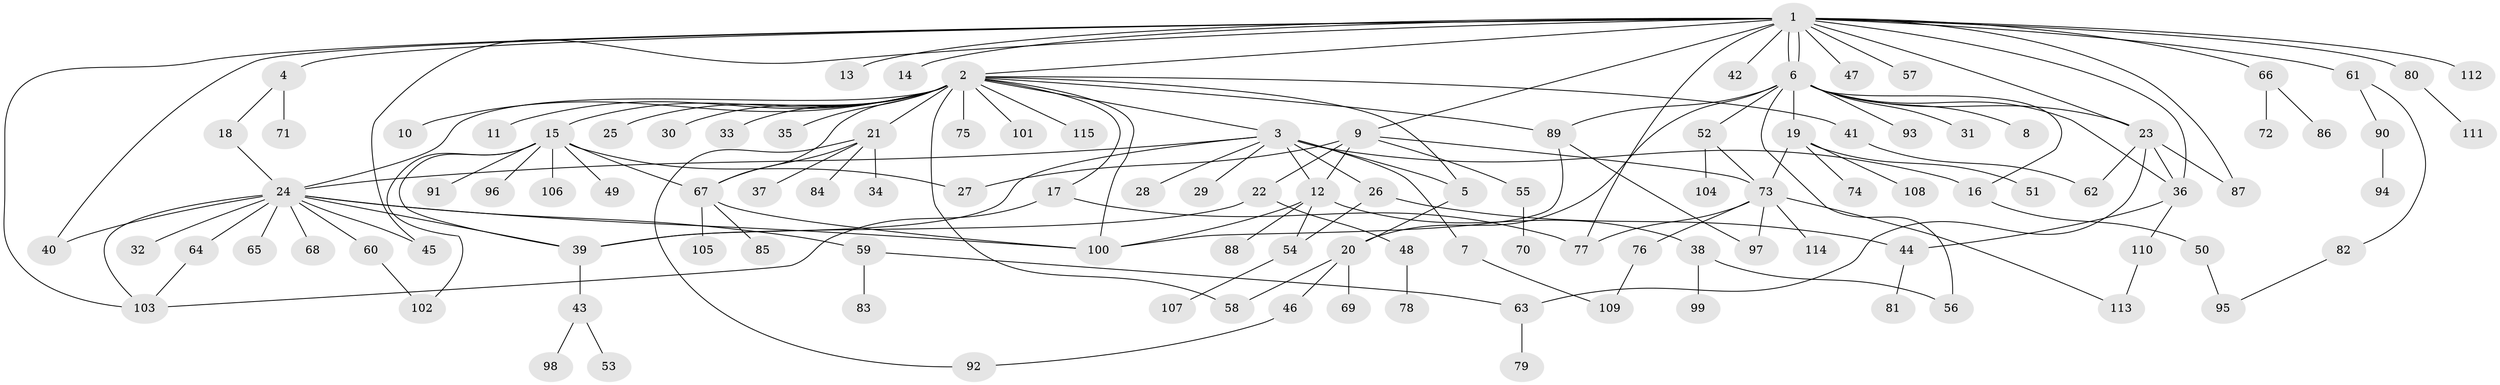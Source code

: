 // Generated by graph-tools (version 1.1) at 2025/48/03/09/25 04:48:51]
// undirected, 115 vertices, 157 edges
graph export_dot {
graph [start="1"]
  node [color=gray90,style=filled];
  1;
  2;
  3;
  4;
  5;
  6;
  7;
  8;
  9;
  10;
  11;
  12;
  13;
  14;
  15;
  16;
  17;
  18;
  19;
  20;
  21;
  22;
  23;
  24;
  25;
  26;
  27;
  28;
  29;
  30;
  31;
  32;
  33;
  34;
  35;
  36;
  37;
  38;
  39;
  40;
  41;
  42;
  43;
  44;
  45;
  46;
  47;
  48;
  49;
  50;
  51;
  52;
  53;
  54;
  55;
  56;
  57;
  58;
  59;
  60;
  61;
  62;
  63;
  64;
  65;
  66;
  67;
  68;
  69;
  70;
  71;
  72;
  73;
  74;
  75;
  76;
  77;
  78;
  79;
  80;
  81;
  82;
  83;
  84;
  85;
  86;
  87;
  88;
  89;
  90;
  91;
  92;
  93;
  94;
  95;
  96;
  97;
  98;
  99;
  100;
  101;
  102;
  103;
  104;
  105;
  106;
  107;
  108;
  109;
  110;
  111;
  112;
  113;
  114;
  115;
  1 -- 2;
  1 -- 4;
  1 -- 6;
  1 -- 6;
  1 -- 9;
  1 -- 13;
  1 -- 14;
  1 -- 23;
  1 -- 36;
  1 -- 40;
  1 -- 42;
  1 -- 45;
  1 -- 47;
  1 -- 57;
  1 -- 61;
  1 -- 66;
  1 -- 77;
  1 -- 80;
  1 -- 87;
  1 -- 103;
  1 -- 112;
  2 -- 3;
  2 -- 5;
  2 -- 10;
  2 -- 11;
  2 -- 15;
  2 -- 17;
  2 -- 21;
  2 -- 24;
  2 -- 25;
  2 -- 30;
  2 -- 33;
  2 -- 35;
  2 -- 41;
  2 -- 58;
  2 -- 67;
  2 -- 75;
  2 -- 89;
  2 -- 100;
  2 -- 101;
  2 -- 115;
  3 -- 5;
  3 -- 7;
  3 -- 12;
  3 -- 16;
  3 -- 24;
  3 -- 26;
  3 -- 28;
  3 -- 29;
  3 -- 39;
  4 -- 18;
  4 -- 71;
  5 -- 20;
  6 -- 8;
  6 -- 16;
  6 -- 19;
  6 -- 20;
  6 -- 23;
  6 -- 31;
  6 -- 36;
  6 -- 52;
  6 -- 56;
  6 -- 89;
  6 -- 93;
  7 -- 109;
  9 -- 12;
  9 -- 22;
  9 -- 27;
  9 -- 55;
  9 -- 73;
  12 -- 38;
  12 -- 54;
  12 -- 88;
  12 -- 100;
  15 -- 27;
  15 -- 39;
  15 -- 49;
  15 -- 67;
  15 -- 91;
  15 -- 96;
  15 -- 102;
  15 -- 106;
  16 -- 50;
  17 -- 77;
  17 -- 103;
  18 -- 24;
  19 -- 51;
  19 -- 73;
  19 -- 74;
  19 -- 108;
  20 -- 46;
  20 -- 58;
  20 -- 69;
  21 -- 34;
  21 -- 37;
  21 -- 67;
  21 -- 84;
  21 -- 92;
  22 -- 39;
  22 -- 48;
  23 -- 36;
  23 -- 62;
  23 -- 63;
  23 -- 87;
  24 -- 32;
  24 -- 39;
  24 -- 40;
  24 -- 45;
  24 -- 59;
  24 -- 60;
  24 -- 64;
  24 -- 65;
  24 -- 68;
  24 -- 100;
  24 -- 103;
  26 -- 44;
  26 -- 54;
  36 -- 44;
  36 -- 110;
  38 -- 56;
  38 -- 99;
  39 -- 43;
  41 -- 62;
  43 -- 53;
  43 -- 98;
  44 -- 81;
  46 -- 92;
  48 -- 78;
  50 -- 95;
  52 -- 73;
  52 -- 104;
  54 -- 107;
  55 -- 70;
  59 -- 63;
  59 -- 83;
  60 -- 102;
  61 -- 82;
  61 -- 90;
  63 -- 79;
  64 -- 103;
  66 -- 72;
  66 -- 86;
  67 -- 85;
  67 -- 100;
  67 -- 105;
  73 -- 76;
  73 -- 77;
  73 -- 97;
  73 -- 113;
  73 -- 114;
  76 -- 109;
  80 -- 111;
  82 -- 95;
  89 -- 97;
  89 -- 100;
  90 -- 94;
  110 -- 113;
}
